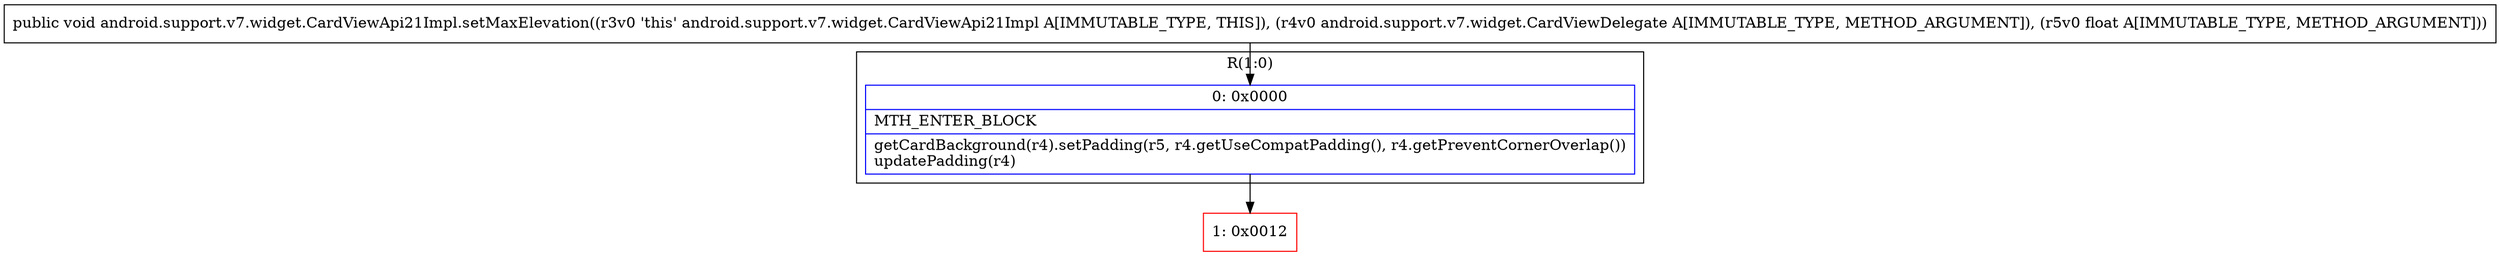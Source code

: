 digraph "CFG forandroid.support.v7.widget.CardViewApi21Impl.setMaxElevation(Landroid\/support\/v7\/widget\/CardViewDelegate;F)V" {
subgraph cluster_Region_160520991 {
label = "R(1:0)";
node [shape=record,color=blue];
Node_0 [shape=record,label="{0\:\ 0x0000|MTH_ENTER_BLOCK\l|getCardBackground(r4).setPadding(r5, r4.getUseCompatPadding(), r4.getPreventCornerOverlap())\lupdatePadding(r4)\l}"];
}
Node_1 [shape=record,color=red,label="{1\:\ 0x0012}"];
MethodNode[shape=record,label="{public void android.support.v7.widget.CardViewApi21Impl.setMaxElevation((r3v0 'this' android.support.v7.widget.CardViewApi21Impl A[IMMUTABLE_TYPE, THIS]), (r4v0 android.support.v7.widget.CardViewDelegate A[IMMUTABLE_TYPE, METHOD_ARGUMENT]), (r5v0 float A[IMMUTABLE_TYPE, METHOD_ARGUMENT])) }"];
MethodNode -> Node_0;
Node_0 -> Node_1;
}

